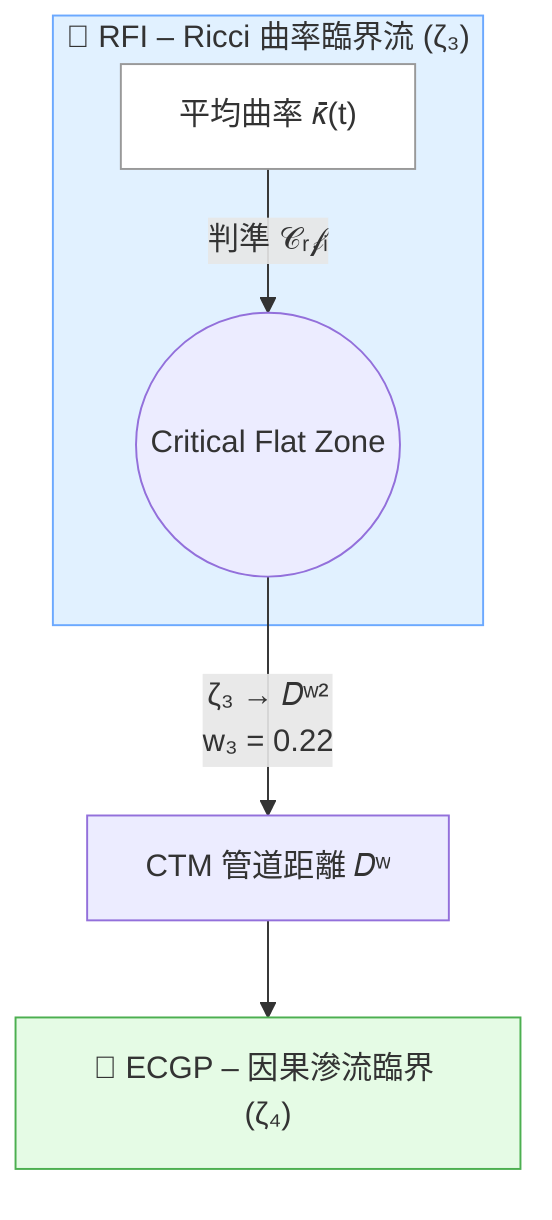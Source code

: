 flowchart TD
    %% ── 1. RFI ─────────────────────────────
    subgraph RFI_key["🔑 RFI – Ricci 曲率臨界流 (ζ₃)"]
        K_avg["平均曲率 𝜅̄(t)"]:::state
        K_avg -- "判準 𝒞ᵣ𝒻ᵢ" --> FZ_zone((Critical Flat Zone))
    end

    %% ── 2. Flat-Zone → CTM 距離 ─────────────
    FZ_zone -- "ζ₃ → 𝐷ʷ²<br/>w₃ = 0.22" --> CTM_dist["CTM 管道距離 𝐷ʷ"]

    %% ── 3. CTM → ECGP ──────────────────────
    CTM_dist --> ECGP_key["🔑 ECGP – 因果滲流臨界 (ζ₄)"]

    %% ── 4. 樣式設定 ────────────────────────
    classDef state fill:#ffffff,stroke:#999999
    style RFI_key fill:#e1f1ff,stroke:#6ba9ff
    style ECGP_key fill:#e5fbe5,stroke:#4CAF50